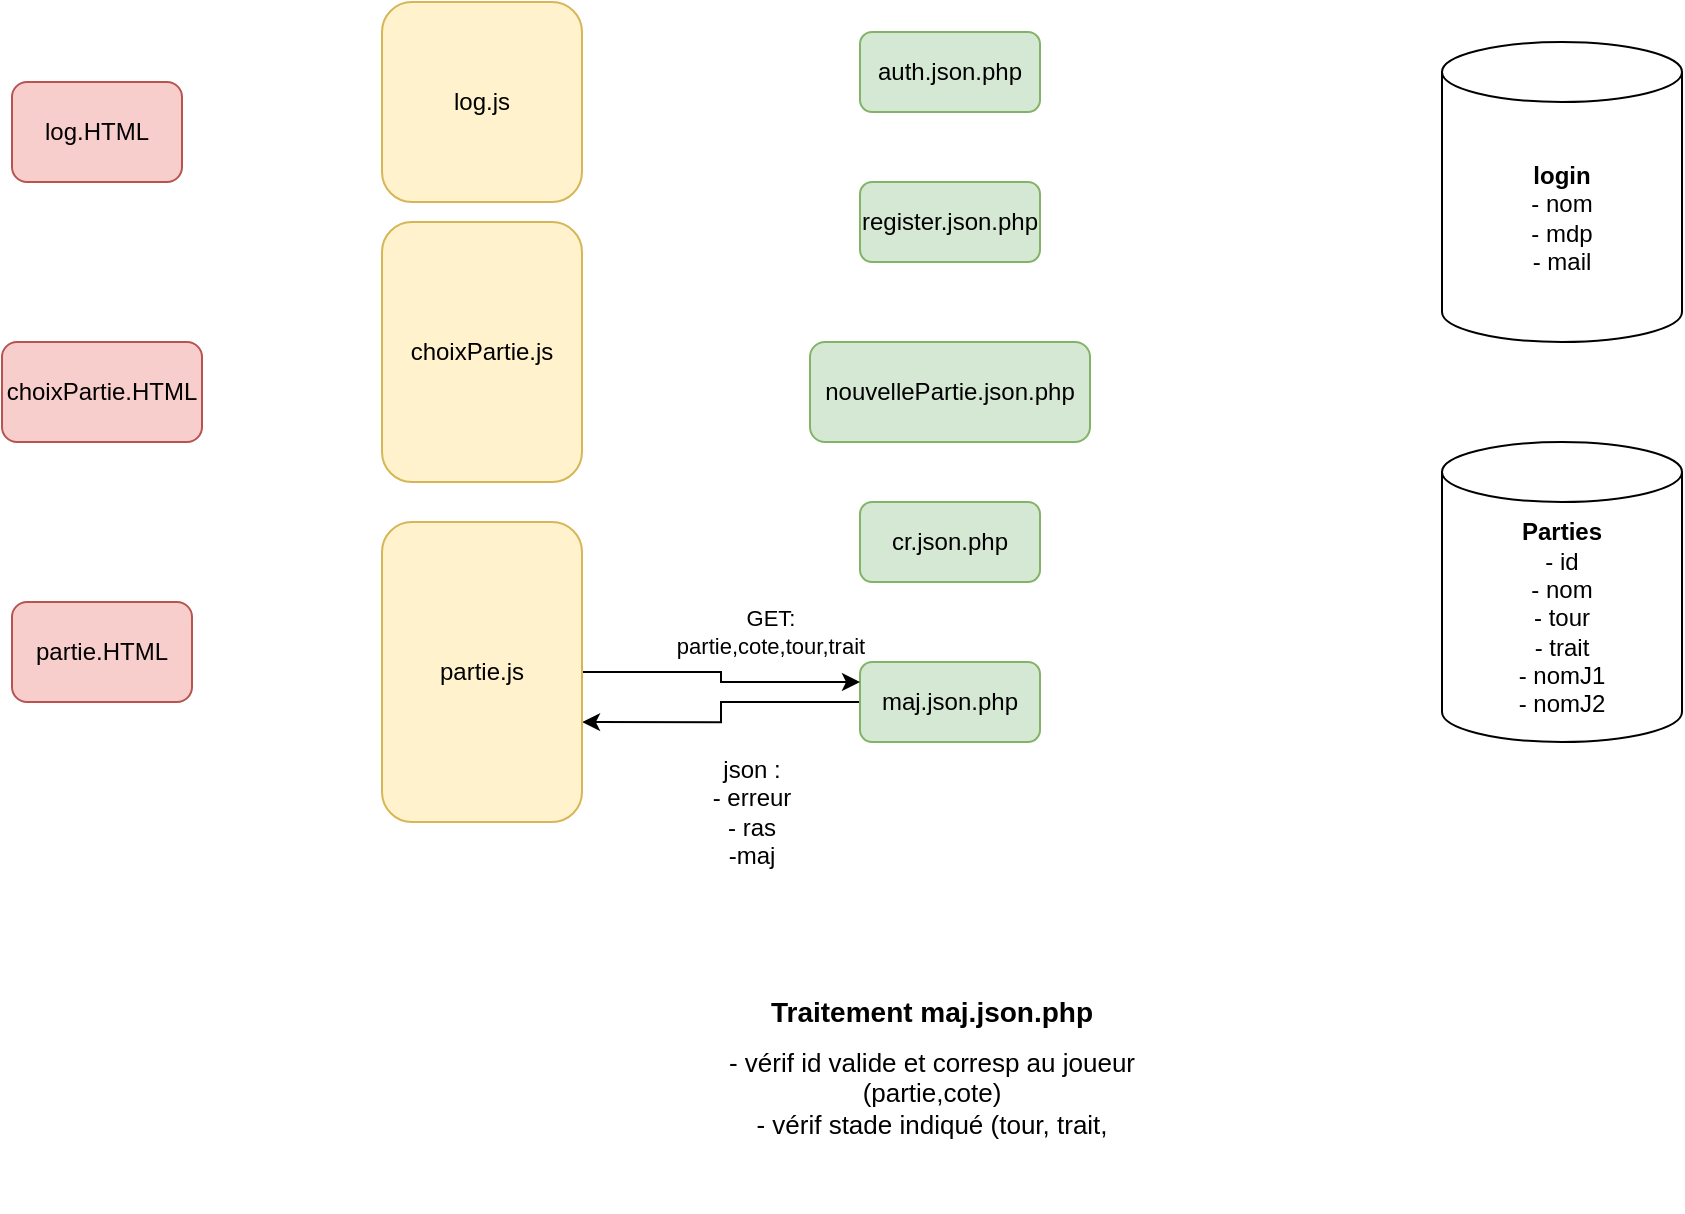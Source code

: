<mxfile version="15.9.4" type="github">
  <diagram id="tXxBt-8obERpbL7E4TD6" name="Page-1">
    <mxGraphModel dx="1865" dy="556" grid="1" gridSize="10" guides="1" tooltips="1" connect="1" arrows="1" fold="1" page="1" pageScale="1" pageWidth="827" pageHeight="1169" math="0" shadow="0">
      <root>
        <mxCell id="0" />
        <mxCell id="1" parent="0" />
        <mxCell id="TvXLPnFhdgjb_qVagtGU-1" value="&lt;div&gt;&lt;b&gt;login&lt;/b&gt;&lt;/div&gt;&lt;div&gt;- nom&lt;/div&gt;&lt;div&gt;- mdp&lt;/div&gt;&lt;div&gt;- mail&lt;br&gt;&lt;/div&gt;" style="shape=cylinder3;whiteSpace=wrap;html=1;boundedLbl=1;backgroundOutline=1;size=15;" vertex="1" parent="1">
          <mxGeometry x="660" y="90" width="120" height="150" as="geometry" />
        </mxCell>
        <mxCell id="TvXLPnFhdgjb_qVagtGU-2" value="log.HTML" style="rounded=1;whiteSpace=wrap;html=1;fillColor=#f8cecc;strokeColor=#b85450;" vertex="1" parent="1">
          <mxGeometry x="-55" y="110" width="85" height="50" as="geometry" />
        </mxCell>
        <mxCell id="TvXLPnFhdgjb_qVagtGU-3" value="choixPartie.HTML" style="rounded=1;whiteSpace=wrap;html=1;fillColor=#f8cecc;strokeColor=#b85450;" vertex="1" parent="1">
          <mxGeometry x="-60" y="240" width="100" height="50" as="geometry" />
        </mxCell>
        <mxCell id="TvXLPnFhdgjb_qVagtGU-4" value="&lt;div&gt;partie.HTML&lt;/div&gt;" style="rounded=1;whiteSpace=wrap;html=1;fillColor=#f8cecc;strokeColor=#b85450;" vertex="1" parent="1">
          <mxGeometry x="-55" y="370" width="90" height="50" as="geometry" />
        </mxCell>
        <mxCell id="TvXLPnFhdgjb_qVagtGU-5" value="&lt;div&gt;&lt;b&gt;Parties&lt;/b&gt;&lt;/div&gt;&lt;div&gt;- id&lt;/div&gt;&lt;div&gt;- nom&lt;/div&gt;&lt;div&gt;- tour&lt;/div&gt;&lt;div&gt;- trait&lt;/div&gt;&lt;div&gt;- nomJ1&lt;br&gt;&lt;/div&gt;&lt;div&gt;- nomJ2&lt;br&gt;&lt;/div&gt;" style="shape=cylinder3;whiteSpace=wrap;html=1;boundedLbl=1;backgroundOutline=1;size=15;" vertex="1" parent="1">
          <mxGeometry x="660" y="290" width="120" height="150" as="geometry" />
        </mxCell>
        <mxCell id="TvXLPnFhdgjb_qVagtGU-7" value="auth.json.php" style="rounded=1;whiteSpace=wrap;html=1;fillColor=#d5e8d4;strokeColor=#82b366;" vertex="1" parent="1">
          <mxGeometry x="369" y="85" width="90" height="40" as="geometry" />
        </mxCell>
        <mxCell id="TvXLPnFhdgjb_qVagtGU-23" style="edgeStyle=orthogonalEdgeStyle;rounded=0;orthogonalLoop=1;jettySize=auto;html=1;entryX=1;entryY=0.667;entryDx=0;entryDy=0;entryPerimeter=0;" edge="1" parent="1" source="TvXLPnFhdgjb_qVagtGU-9" target="TvXLPnFhdgjb_qVagtGU-20">
          <mxGeometry relative="1" as="geometry" />
        </mxCell>
        <mxCell id="TvXLPnFhdgjb_qVagtGU-9" value="maj.json.php" style="rounded=1;whiteSpace=wrap;html=1;fillColor=#d5e8d4;strokeColor=#82b366;" vertex="1" parent="1">
          <mxGeometry x="369" y="400" width="90" height="40" as="geometry" />
        </mxCell>
        <mxCell id="TvXLPnFhdgjb_qVagtGU-10" value="cr.json.php" style="rounded=1;whiteSpace=wrap;html=1;fillColor=#d5e8d4;strokeColor=#82b366;" vertex="1" parent="1">
          <mxGeometry x="369" y="320" width="90" height="40" as="geometry" />
        </mxCell>
        <mxCell id="TvXLPnFhdgjb_qVagtGU-11" value="&lt;div&gt;nouvellePartie.json.php&lt;/div&gt;" style="rounded=1;whiteSpace=wrap;html=1;fillColor=#d5e8d4;strokeColor=#82b366;" vertex="1" parent="1">
          <mxGeometry x="344" y="240" width="140" height="50" as="geometry" />
        </mxCell>
        <mxCell id="TvXLPnFhdgjb_qVagtGU-12" value="register.json.php" style="rounded=1;whiteSpace=wrap;html=1;fillColor=#d5e8d4;strokeColor=#82b366;" vertex="1" parent="1">
          <mxGeometry x="369" y="160" width="90" height="40" as="geometry" />
        </mxCell>
        <mxCell id="TvXLPnFhdgjb_qVagtGU-14" value="&lt;div&gt;log.js&lt;/div&gt;" style="rounded=1;whiteSpace=wrap;html=1;fillColor=#fff2cc;strokeColor=#d6b656;" vertex="1" parent="1">
          <mxGeometry x="130" y="70" width="100" height="100" as="geometry" />
        </mxCell>
        <mxCell id="TvXLPnFhdgjb_qVagtGU-19" value="choixPartie.js" style="rounded=1;whiteSpace=wrap;html=1;fillColor=#fff2cc;strokeColor=#d6b656;" vertex="1" parent="1">
          <mxGeometry x="130" y="180" width="100" height="130" as="geometry" />
        </mxCell>
        <mxCell id="TvXLPnFhdgjb_qVagtGU-21" style="edgeStyle=orthogonalEdgeStyle;rounded=0;orthogonalLoop=1;jettySize=auto;html=1;entryX=0;entryY=0.25;entryDx=0;entryDy=0;exitX=1;exitY=0.5;exitDx=0;exitDy=0;" edge="1" parent="1" source="TvXLPnFhdgjb_qVagtGU-20" target="TvXLPnFhdgjb_qVagtGU-9">
          <mxGeometry relative="1" as="geometry" />
        </mxCell>
        <mxCell id="TvXLPnFhdgjb_qVagtGU-22" value="&lt;div&gt;GET:&lt;/div&gt;&lt;div&gt;partie,cote,tour,trait&lt;br&gt;&lt;/div&gt;" style="edgeLabel;html=1;align=center;verticalAlign=middle;resizable=0;points=[];" vertex="1" connectable="0" parent="TvXLPnFhdgjb_qVagtGU-21">
          <mxGeometry x="0.329" y="3" relative="1" as="geometry">
            <mxPoint x="3" y="-22" as="offset" />
          </mxGeometry>
        </mxCell>
        <mxCell id="TvXLPnFhdgjb_qVagtGU-20" value="partie.js" style="rounded=1;whiteSpace=wrap;html=1;fillColor=#fff2cc;strokeColor=#d6b656;" vertex="1" parent="1">
          <mxGeometry x="130" y="330" width="100" height="150" as="geometry" />
        </mxCell>
        <mxCell id="TvXLPnFhdgjb_qVagtGU-26" value="&lt;div&gt;json :&lt;/div&gt;&lt;div&gt;- erreur&lt;/div&gt;&lt;div&gt;- ras&lt;/div&gt;&lt;div&gt;-maj&lt;br&gt;&lt;/div&gt;" style="text;html=1;strokeColor=none;fillColor=none;align=center;verticalAlign=middle;whiteSpace=wrap;rounded=0;" vertex="1" parent="1">
          <mxGeometry x="285" y="460" width="60" height="30" as="geometry" />
        </mxCell>
        <mxCell id="TvXLPnFhdgjb_qVagtGU-28" value="&lt;h1 style=&quot;font-size: 14px&quot;&gt;&lt;font style=&quot;font-size: 14px&quot;&gt;Traitement maj.json.php&lt;/font&gt;&lt;/h1&gt;&lt;div&gt;- vérif id valide et corresp au joueur (partie,cote)&lt;br&gt;&lt;/div&gt;&lt;div&gt;- vérif stade indiqué (tour, trait, &lt;br&gt;&lt;/div&gt;" style="text;html=1;strokeColor=none;fillColor=none;align=center;verticalAlign=middle;whiteSpace=wrap;rounded=0;fontSize=13;" vertex="1" parent="1">
          <mxGeometry x="285" y="520" width="240" height="155" as="geometry" />
        </mxCell>
      </root>
    </mxGraphModel>
  </diagram>
</mxfile>
